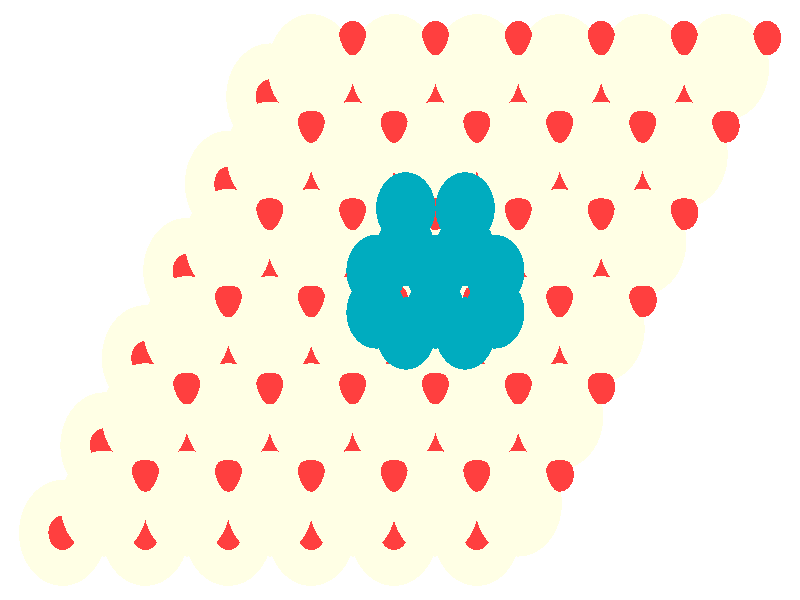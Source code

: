 #include "colors.inc"
#include "finish.inc"

global_settings {assumed_gamma 1 max_trace_level 6}
background {color White}
camera {orthographic
  right -37.48*x up 23.11*y
  direction 1.00*z
  location <0,0,50.00> look_at <0,0,0>}
light_source {<  2.00,   3.00,  40.00> color White
  area_light <0.70, 0, 0>, <0, 0.70, 0>, 3, 3
  adaptive 1 jitter}

#declare simple = finish {phong 0.7}
#declare pale = finish {ambient .5 diffuse .85 roughness .001 specular 0.200 }
#declare intermediate = finish {ambient 0.3 diffuse 0.6 specular 0.10 roughness 0.04 }
#declare vmd = finish {ambient .0 diffuse .65 phong 0.1 phong_size 40. specular 0.500 }
#declare jmol = finish {ambient .2 diffuse .6 specular 1 roughness .001 metallic}
#declare ase2 = finish {ambient 0.05 brilliance 3 diffuse 0.6 metallic specular 0.70 roughness 0.04 reflection 0.15}
#declare ase3 = finish {ambient .15 brilliance 2 diffuse .6 metallic specular 1. roughness .001 reflection .0}
#declare glass = finish {ambient .05 diffuse .3 specular 1. roughness .001}
#declare glass2 = finish {ambient .0 diffuse .3 specular 1. reflection .25 roughness .001}
#declare Rcell = 0.020;
#declare Rbond = 0.100;

#macro atom(LOC, R, COL, TRANS, FIN)
  sphere{LOC, R texture{pigment{color COL transmit TRANS} finish{FIN}}}
#end
#macro constrain(LOC, R, COL, TRANS FIN)
union{torus{R, Rcell rotate 45*z texture{pigment{color COL transmit TRANS} finish{FIN}}}
      torus{R, Rcell rotate -45*z texture{pigment{color COL transmit TRANS} finish{FIN}}}
      translate LOC}
#end

atom(<-15.81,  -8.97,  -8.97>, 2.04, rgb <1.00, 1.00, 0.78>, 0.0, ase3) // #0 
atom(<-13.87,  -5.60,  -8.97>, 2.04, rgb <1.00, 1.00, 0.78>, 0.0, ase3) // #1 
atom(<-11.93,  -8.97,  -8.97>, 2.04, rgb <1.00, 1.00, 0.78>, 0.0, ase3) // #2 
atom(< -9.99,  -5.60,  -8.97>, 2.04, rgb <1.00, 1.00, 0.78>, 0.0, ase3) // #3 
atom(< -9.99,  -7.84,  -8.17>, 0.66, rgb <1.00, 0.05, 0.05>, 0.0, ase3) // #4 
atom(<-13.87,  -5.60,  -6.59>, 0.66, rgb <1.00, 0.05, 0.05>, 0.0, ase3) // #5 
atom(< -8.04,  -4.48,  -8.17>, 0.66, rgb <1.00, 0.05, 0.05>, 0.0, ase3) // #6 
atom(<-15.81,  -8.97,  -6.59>, 0.66, rgb <1.00, 0.05, 0.05>, 0.0, ase3) // #7 
atom(<-13.87,  -7.84,  -8.17>, 0.66, rgb <1.00, 0.05, 0.05>, 0.0, ase3) // #8 
atom(< -9.99,  -5.60,  -6.59>, 0.66, rgb <1.00, 0.05, 0.05>, 0.0, ase3) // #9 
atom(<-11.93,  -4.48,  -8.17>, 0.66, rgb <1.00, 0.05, 0.05>, 0.0, ase3) // #10 
atom(<-11.93,  -8.97,  -6.59>, 0.66, rgb <1.00, 0.05, 0.05>, 0.0, ase3) // #11 
atom(< -8.04,  -4.48,  -5.80>, 2.04, rgb <1.00, 1.00, 0.78>, 0.0, ase3) // #12 
atom(< -9.99,  -7.84,  -5.80>, 2.04, rgb <1.00, 1.00, 0.78>, 0.0, ase3) // #13 
atom(<-11.93,  -4.48,  -5.80>, 2.04, rgb <1.00, 1.00, 0.78>, 0.0, ase3) // #14 
atom(<-13.87,  -7.84,  -5.80>, 2.04, rgb <1.00, 1.00, 0.78>, 0.0, ase3) // #15 
atom(< -9.99,  -3.36,  -5.00>, 0.66, rgb <1.00, 0.05, 0.05>, 0.0, ase3) // #16 
atom(<-11.93,  -6.72,  -5.00>, 0.66, rgb <1.00, 0.05, 0.05>, 0.0, ase3) // #17 
atom(< -6.10,  -3.36,  -5.00>, 0.66, rgb <1.00, 0.05, 0.05>, 0.0, ase3) // #18 
atom(< -8.04,  -6.72,  -5.00>, 0.66, rgb <1.00, 0.05, 0.05>, 0.0, ase3) // #19 
atom(<-11.93,  -2.24,  -8.97>, 2.04, rgb <1.00, 1.00, 0.78>, 0.0, ase3) // #20 
atom(< -9.99,   1.12,  -8.97>, 2.04, rgb <1.00, 1.00, 0.78>, 0.0, ase3) // #21 
atom(< -8.04,  -2.24,  -8.97>, 2.04, rgb <1.00, 1.00, 0.78>, 0.0, ase3) // #22 
atom(< -6.10,   1.12,  -8.97>, 2.04, rgb <1.00, 1.00, 0.78>, 0.0, ase3) // #23 
atom(< -6.10,  -1.12,  -8.17>, 0.66, rgb <1.00, 0.05, 0.05>, 0.0, ase3) // #24 
atom(< -9.99,   1.12,  -6.59>, 0.66, rgb <1.00, 0.05, 0.05>, 0.0, ase3) // #25 
atom(< -4.16,   2.24,  -8.17>, 0.66, rgb <1.00, 0.05, 0.05>, 0.0, ase3) // #26 
atom(<-11.93,  -2.24,  -6.59>, 0.66, rgb <1.00, 0.05, 0.05>, 0.0, ase3) // #27 
atom(< -9.99,  -1.12,  -8.17>, 0.66, rgb <1.00, 0.05, 0.05>, 0.0, ase3) // #28 
atom(< -6.10,   1.12,  -6.59>, 0.66, rgb <1.00, 0.05, 0.05>, 0.0, ase3) // #29 
atom(< -8.04,   2.24,  -8.17>, 0.66, rgb <1.00, 0.05, 0.05>, 0.0, ase3) // #30 
atom(< -8.04,  -2.24,  -6.59>, 0.66, rgb <1.00, 0.05, 0.05>, 0.0, ase3) // #31 
atom(< -4.16,   2.24,  -5.80>, 2.04, rgb <1.00, 1.00, 0.78>, 0.0, ase3) // #32 
atom(< -6.10,  -1.12,  -5.80>, 2.04, rgb <1.00, 1.00, 0.78>, 0.0, ase3) // #33 
atom(< -8.04,   2.24,  -5.80>, 2.04, rgb <1.00, 1.00, 0.78>, 0.0, ase3) // #34 
atom(< -9.99,  -1.12,  -5.80>, 2.04, rgb <1.00, 1.00, 0.78>, 0.0, ase3) // #35 
atom(< -6.10,   3.36,  -5.00>, 0.66, rgb <1.00, 0.05, 0.05>, 0.0, ase3) // #36 
atom(< -8.04,   0.00,  -5.00>, 0.66, rgb <1.00, 0.05, 0.05>, 0.0, ase3) // #37 
atom(< -2.22,   3.36,  -5.00>, 0.66, rgb <1.00, 0.05, 0.05>, 0.0, ase3) // #38 
atom(< -4.16,   0.00,  -5.00>, 0.66, rgb <1.00, 0.05, 0.05>, 0.0, ase3) // #39 
atom(< -8.04,   4.48,  -8.97>, 2.04, rgb <1.00, 1.00, 0.78>, 0.0, ase3) // #40 
atom(< -6.10,   7.84,  -8.97>, 2.04, rgb <1.00, 1.00, 0.78>, 0.0, ase3) // #41 
atom(< -4.16,   4.48,  -8.97>, 2.04, rgb <1.00, 1.00, 0.78>, 0.0, ase3) // #42 
atom(< -2.22,   7.84,  -8.97>, 2.04, rgb <1.00, 1.00, 0.78>, 0.0, ase3) // #43 
atom(< -2.22,   5.60,  -8.17>, 0.66, rgb <1.00, 0.05, 0.05>, 0.0, ase3) // #44 
atom(< -6.10,   7.84,  -6.59>, 0.66, rgb <1.00, 0.05, 0.05>, 0.0, ase3) // #45 
atom(< -0.28,   8.97,  -8.17>, 0.66, rgb <1.00, 0.05, 0.05>, 0.0, ase3) // #46 
atom(< -8.04,   4.48,  -6.59>, 0.66, rgb <1.00, 0.05, 0.05>, 0.0, ase3) // #47 
atom(< -6.10,   5.60,  -8.17>, 0.66, rgb <1.00, 0.05, 0.05>, 0.0, ase3) // #48 
atom(< -2.22,   7.84,  -6.59>, 0.66, rgb <1.00, 0.05, 0.05>, 0.0, ase3) // #49 
atom(< -4.16,   8.97,  -8.17>, 0.66, rgb <1.00, 0.05, 0.05>, 0.0, ase3) // #50 
atom(< -4.16,   4.48,  -6.59>, 0.66, rgb <1.00, 0.05, 0.05>, 0.0, ase3) // #51 
atom(< -0.28,   8.97,  -5.80>, 2.04, rgb <1.00, 1.00, 0.78>, 0.0, ase3) // #52 
atom(< -2.22,   5.60,  -5.80>, 2.04, rgb <1.00, 1.00, 0.78>, 0.0, ase3) // #53 
atom(< -4.16,   8.97,  -5.80>, 2.04, rgb <1.00, 1.00, 0.78>, 0.0, ase3) // #54 
atom(< -6.10,   5.60,  -5.80>, 2.04, rgb <1.00, 1.00, 0.78>, 0.0, ase3) // #55 
atom(< -2.22,  10.09,  -5.00>, 0.66, rgb <1.00, 0.05, 0.05>, 0.0, ase3) // #56 
atom(< -4.16,   6.72,  -5.00>, 0.66, rgb <1.00, 0.05, 0.05>, 0.0, ase3) // #57 
atom(<  1.66,  10.09,  -5.00>, 0.66, rgb <1.00, 0.05, 0.05>, 0.0, ase3) // #58 
atom(< -0.28,   6.72,  -5.00>, 0.66, rgb <1.00, 0.05, 0.05>, 0.0, ase3) // #59 
atom(< -8.04,  -8.97,  -8.97>, 2.04, rgb <1.00, 1.00, 0.78>, 0.0, ase3) // #60 
atom(< -6.10,  -5.60,  -8.97>, 2.04, rgb <1.00, 1.00, 0.78>, 0.0, ase3) // #61 
atom(< -4.16,  -8.97,  -8.97>, 2.04, rgb <1.00, 1.00, 0.78>, 0.0, ase3) // #62 
atom(< -2.22,  -5.60,  -8.97>, 2.04, rgb <1.00, 1.00, 0.78>, 0.0, ase3) // #63 
atom(< -2.22,  -7.84,  -8.17>, 0.66, rgb <1.00, 0.05, 0.05>, 0.0, ase3) // #64 
atom(< -6.10,  -5.60,  -6.59>, 0.66, rgb <1.00, 0.05, 0.05>, 0.0, ase3) // #65 
atom(< -0.28,  -4.48,  -8.17>, 0.66, rgb <1.00, 0.05, 0.05>, 0.0, ase3) // #66 
atom(< -8.04,  -8.97,  -6.59>, 0.66, rgb <1.00, 0.05, 0.05>, 0.0, ase3) // #67 
atom(< -6.10,  -7.84,  -8.17>, 0.66, rgb <1.00, 0.05, 0.05>, 0.0, ase3) // #68 
atom(< -2.22,  -5.60,  -6.59>, 0.66, rgb <1.00, 0.05, 0.05>, 0.0, ase3) // #69 
atom(< -4.16,  -4.48,  -8.17>, 0.66, rgb <1.00, 0.05, 0.05>, 0.0, ase3) // #70 
atom(< -4.16,  -8.97,  -6.59>, 0.66, rgb <1.00, 0.05, 0.05>, 0.0, ase3) // #71 
atom(< -0.28,  -4.48,  -5.80>, 2.04, rgb <1.00, 1.00, 0.78>, 0.0, ase3) // #72 
atom(< -2.22,  -7.84,  -5.80>, 2.04, rgb <1.00, 1.00, 0.78>, 0.0, ase3) // #73 
atom(< -4.16,  -4.48,  -5.80>, 2.04, rgb <1.00, 1.00, 0.78>, 0.0, ase3) // #74 
atom(< -6.10,  -7.84,  -5.80>, 2.04, rgb <1.00, 1.00, 0.78>, 0.0, ase3) // #75 
atom(< -2.22,  -3.36,  -5.00>, 0.66, rgb <1.00, 0.05, 0.05>, 0.0, ase3) // #76 
atom(< -4.16,  -6.72,  -5.00>, 0.66, rgb <1.00, 0.05, 0.05>, 0.0, ase3) // #77 
atom(<  1.66,  -3.36,  -5.00>, 0.66, rgb <1.00, 0.05, 0.05>, 0.0, ase3) // #78 
atom(< -0.28,  -6.72,  -5.00>, 0.66, rgb <1.00, 0.05, 0.05>, 0.0, ase3) // #79 
atom(< -4.16,  -2.24,  -8.97>, 2.04, rgb <1.00, 1.00, 0.78>, 0.0, ase3) // #80 
atom(< -2.22,   1.12,  -8.97>, 2.04, rgb <1.00, 1.00, 0.78>, 0.0, ase3) // #81 
atom(< -0.28,  -2.24,  -8.97>, 2.04, rgb <1.00, 1.00, 0.78>, 0.0, ase3) // #82 
atom(<  1.66,   1.12,  -8.97>, 2.04, rgb <1.00, 1.00, 0.78>, 0.0, ase3) // #83 
atom(<  1.66,  -1.12,  -8.17>, 0.66, rgb <1.00, 0.05, 0.05>, 0.0, ase3) // #84 
atom(< -2.22,   1.12,  -6.59>, 0.66, rgb <1.00, 0.05, 0.05>, 0.0, ase3) // #85 
atom(<  3.60,   2.24,  -8.17>, 0.66, rgb <1.00, 0.05, 0.05>, 0.0, ase3) // #86 
atom(< -4.16,  -2.24,  -6.59>, 0.66, rgb <1.00, 0.05, 0.05>, 0.0, ase3) // #87 
atom(< -2.22,  -1.12,  -8.17>, 0.66, rgb <1.00, 0.05, 0.05>, 0.0, ase3) // #88 
atom(<  1.66,   1.12,  -4.54>, 0.66, rgb <1.00, 0.05, 0.05>, 0.0, ase3) // #89 
atom(< -0.28,   2.24,  -8.17>, 0.66, rgb <1.00, 0.05, 0.05>, 0.0, ase3) // #90 
atom(< -0.28,  -2.24,  -6.59>, 0.66, rgb <1.00, 0.05, 0.05>, 0.0, ase3) // #91 
atom(<  3.60,   2.24,  -5.80>, 2.04, rgb <1.00, 1.00, 0.78>, 0.0, ase3) // #92 
atom(<  1.66,  -1.12,  -5.80>, 2.04, rgb <1.00, 1.00, 0.78>, 0.0, ase3) // #93 
atom(< -0.28,   2.24,  -5.80>, 2.04, rgb <1.00, 1.00, 0.78>, 0.0, ase3) // #94 
atom(< -2.22,  -1.12,  -5.80>, 2.04, rgb <1.00, 1.00, 0.78>, 0.0, ase3) // #95 
atom(<  1.66,   3.36,  -5.00>, 0.66, rgb <1.00, 0.05, 0.05>, 0.0, ase3) // #96 
atom(< -0.28,   0.00,  -5.00>, 0.66, rgb <1.00, 0.05, 0.05>, 0.0, ase3) // #97 
atom(<  5.54,   3.36,  -5.00>, 0.66, rgb <1.00, 0.05, 0.05>, 0.0, ase3) // #98 
atom(<  3.60,   0.00,  -5.00>, 0.66, rgb <1.00, 0.05, 0.05>, 0.0, ase3) // #99 
atom(< -0.28,   4.48,  -8.97>, 2.04, rgb <1.00, 1.00, 0.78>, 0.0, ase3) // #100 
atom(<  1.66,   7.84,  -8.97>, 2.04, rgb <1.00, 1.00, 0.78>, 0.0, ase3) // #101 
atom(<  3.60,   4.48,  -8.97>, 2.04, rgb <1.00, 1.00, 0.78>, 0.0, ase3) // #102 
atom(<  5.54,   7.84,  -8.97>, 2.04, rgb <1.00, 1.00, 0.78>, 0.0, ase3) // #103 
atom(<  5.54,   5.60,  -8.17>, 0.66, rgb <1.00, 0.05, 0.05>, 0.0, ase3) // #104 
atom(<  1.66,   7.84,  -6.59>, 0.66, rgb <1.00, 0.05, 0.05>, 0.0, ase3) // #105 
atom(<  7.48,   8.97,  -8.17>, 0.66, rgb <1.00, 0.05, 0.05>, 0.0, ase3) // #106 
atom(< -0.28,   4.48,  -6.59>, 0.66, rgb <1.00, 0.05, 0.05>, 0.0, ase3) // #107 
atom(<  1.66,   5.60,  -8.17>, 0.66, rgb <1.00, 0.05, 0.05>, 0.0, ase3) // #108 
atom(<  5.54,   7.84,  -6.59>, 0.66, rgb <1.00, 0.05, 0.05>, 0.0, ase3) // #109 
atom(<  3.60,   8.97,  -8.17>, 0.66, rgb <1.00, 0.05, 0.05>, 0.0, ase3) // #110 
atom(<  3.60,   4.48,  -6.59>, 0.66, rgb <1.00, 0.05, 0.05>, 0.0, ase3) // #111 
atom(<  7.48,   8.97,  -5.80>, 2.04, rgb <1.00, 1.00, 0.78>, 0.0, ase3) // #112 
atom(<  5.54,   5.60,  -5.80>, 2.04, rgb <1.00, 1.00, 0.78>, 0.0, ase3) // #113 
atom(<  3.60,   8.97,  -5.80>, 2.04, rgb <1.00, 1.00, 0.78>, 0.0, ase3) // #114 
atom(<  1.66,   5.60,  -5.80>, 2.04, rgb <1.00, 1.00, 0.78>, 0.0, ase3) // #115 
atom(<  5.54,  10.09,  -5.00>, 0.66, rgb <1.00, 0.05, 0.05>, 0.0, ase3) // #116 
atom(<  3.60,   6.72,  -5.00>, 0.66, rgb <1.00, 0.05, 0.05>, 0.0, ase3) // #117 
atom(<  9.42,  10.09,  -5.00>, 0.66, rgb <1.00, 0.05, 0.05>, 0.0, ase3) // #118 
atom(<  7.48,   6.72,  -5.00>, 0.66, rgb <1.00, 0.05, 0.05>, 0.0, ase3) // #119 
atom(< -0.28,  -8.97,  -8.97>, 2.04, rgb <1.00, 1.00, 0.78>, 0.0, ase3) // #120 
atom(<  1.66,  -5.60,  -8.97>, 2.04, rgb <1.00, 1.00, 0.78>, 0.0, ase3) // #121 
atom(<  3.60,  -8.97,  -8.97>, 2.04, rgb <1.00, 1.00, 0.78>, 0.0, ase3) // #122 
atom(<  5.54,  -5.60,  -8.97>, 2.04, rgb <1.00, 1.00, 0.78>, 0.0, ase3) // #123 
atom(<  5.54,  -7.84,  -8.17>, 0.66, rgb <1.00, 0.05, 0.05>, 0.0, ase3) // #124 
atom(<  1.66,  -5.60,  -6.59>, 0.66, rgb <1.00, 0.05, 0.05>, 0.0, ase3) // #125 
atom(<  7.48,  -4.48,  -8.17>, 0.66, rgb <1.00, 0.05, 0.05>, 0.0, ase3) // #126 
atom(< -0.28,  -8.97,  -6.59>, 0.66, rgb <1.00, 0.05, 0.05>, 0.0, ase3) // #127 
atom(<  1.66,  -7.84,  -8.17>, 0.66, rgb <1.00, 0.05, 0.05>, 0.0, ase3) // #128 
atom(<  5.54,  -5.60,  -6.59>, 0.66, rgb <1.00, 0.05, 0.05>, 0.0, ase3) // #129 
atom(<  3.60,  -4.48,  -8.17>, 0.66, rgb <1.00, 0.05, 0.05>, 0.0, ase3) // #130 
atom(<  3.60,  -8.97,  -6.59>, 0.66, rgb <1.00, 0.05, 0.05>, 0.0, ase3) // #131 
atom(<  7.48,  -4.48,  -5.80>, 2.04, rgb <1.00, 1.00, 0.78>, 0.0, ase3) // #132 
atom(<  5.54,  -7.84,  -5.80>, 2.04, rgb <1.00, 1.00, 0.78>, 0.0, ase3) // #133 
atom(<  3.60,  -4.48,  -5.80>, 2.04, rgb <1.00, 1.00, 0.78>, 0.0, ase3) // #134 
atom(<  1.66,  -7.84,  -5.80>, 2.04, rgb <1.00, 1.00, 0.78>, 0.0, ase3) // #135 
atom(<  5.54,  -3.36,  -5.00>, 0.66, rgb <1.00, 0.05, 0.05>, 0.0, ase3) // #136 
atom(<  3.60,  -6.72,  -5.00>, 0.66, rgb <1.00, 0.05, 0.05>, 0.0, ase3) // #137 
atom(<  9.42,  -3.36,  -5.00>, 0.66, rgb <1.00, 0.05, 0.05>, 0.0, ase3) // #138 
atom(<  7.48,  -6.72,  -5.00>, 0.66, rgb <1.00, 0.05, 0.05>, 0.0, ase3) // #139 
atom(<  3.60,  -2.24,  -8.97>, 2.04, rgb <1.00, 1.00, 0.78>, 0.0, ase3) // #140 
atom(<  5.54,   1.12,  -8.97>, 2.04, rgb <1.00, 1.00, 0.78>, 0.0, ase3) // #141 
atom(<  7.48,  -2.24,  -8.97>, 2.04, rgb <1.00, 1.00, 0.78>, 0.0, ase3) // #142 
atom(<  9.42,   1.12,  -8.97>, 2.04, rgb <1.00, 1.00, 0.78>, 0.0, ase3) // #143 
atom(<  9.42,  -1.12,  -8.17>, 0.66, rgb <1.00, 0.05, 0.05>, 0.0, ase3) // #144 
atom(<  5.54,   1.12,  -6.59>, 0.66, rgb <1.00, 0.05, 0.05>, 0.0, ase3) // #145 
atom(< 11.37,   2.24,  -8.17>, 0.66, rgb <1.00, 0.05, 0.05>, 0.0, ase3) // #146 
atom(<  3.60,  -2.24,  -6.59>, 0.66, rgb <1.00, 0.05, 0.05>, 0.0, ase3) // #147 
atom(<  5.54,  -1.12,  -8.17>, 0.66, rgb <1.00, 0.05, 0.05>, 0.0, ase3) // #148 
atom(<  9.42,   1.12,  -6.59>, 0.66, rgb <1.00, 0.05, 0.05>, 0.0, ase3) // #149 
atom(<  7.48,   2.24,  -8.17>, 0.66, rgb <1.00, 0.05, 0.05>, 0.0, ase3) // #150 
atom(<  7.48,  -2.24,  -6.59>, 0.66, rgb <1.00, 0.05, 0.05>, 0.0, ase3) // #151 
atom(< 11.37,   2.24,  -5.80>, 2.04, rgb <1.00, 1.00, 0.78>, 0.0, ase3) // #152 
atom(<  9.42,  -1.12,  -5.80>, 2.04, rgb <1.00, 1.00, 0.78>, 0.0, ase3) // #153 
atom(<  7.48,   2.24,  -5.80>, 2.04, rgb <1.00, 1.00, 0.78>, 0.0, ase3) // #154 
atom(<  5.54,  -1.12,  -5.80>, 2.04, rgb <1.00, 1.00, 0.78>, 0.0, ase3) // #155 
atom(<  9.42,   3.36,  -5.00>, 0.66, rgb <1.00, 0.05, 0.05>, 0.0, ase3) // #156 
atom(<  7.48,   0.00,  -5.00>, 0.66, rgb <1.00, 0.05, 0.05>, 0.0, ase3) // #157 
atom(< 13.31,   3.36,  -5.00>, 0.66, rgb <1.00, 0.05, 0.05>, 0.0, ase3) // #158 
atom(< 11.37,   0.00,  -5.00>, 0.66, rgb <1.00, 0.05, 0.05>, 0.0, ase3) // #159 
atom(<  7.48,   4.48,  -8.97>, 2.04, rgb <1.00, 1.00, 0.78>, 0.0, ase3) // #160 
atom(<  9.42,   7.84,  -8.97>, 2.04, rgb <1.00, 1.00, 0.78>, 0.0, ase3) // #161 
atom(< 11.37,   4.48,  -8.97>, 2.04, rgb <1.00, 1.00, 0.78>, 0.0, ase3) // #162 
atom(< 13.31,   7.84,  -8.97>, 2.04, rgb <1.00, 1.00, 0.78>, 0.0, ase3) // #163 
atom(< 13.31,   5.60,  -8.17>, 0.66, rgb <1.00, 0.05, 0.05>, 0.0, ase3) // #164 
atom(<  9.42,   7.84,  -6.59>, 0.66, rgb <1.00, 0.05, 0.05>, 0.0, ase3) // #165 
atom(< 15.25,   8.97,  -8.17>, 0.66, rgb <1.00, 0.05, 0.05>, 0.0, ase3) // #166 
atom(<  7.48,   4.48,  -6.59>, 0.66, rgb <1.00, 0.05, 0.05>, 0.0, ase3) // #167 
atom(<  9.42,   5.60,  -8.17>, 0.66, rgb <1.00, 0.05, 0.05>, 0.0, ase3) // #168 
atom(< 13.31,   7.84,  -6.59>, 0.66, rgb <1.00, 0.05, 0.05>, 0.0, ase3) // #169 
atom(< 11.37,   8.97,  -8.17>, 0.66, rgb <1.00, 0.05, 0.05>, 0.0, ase3) // #170 
atom(< 11.37,   4.48,  -6.59>, 0.66, rgb <1.00, 0.05, 0.05>, 0.0, ase3) // #171 
atom(< 15.25,   8.97,  -5.80>, 2.04, rgb <1.00, 1.00, 0.78>, 0.0, ase3) // #172 
atom(< 13.31,   5.60,  -5.80>, 2.04, rgb <1.00, 1.00, 0.78>, 0.0, ase3) // #173 
atom(< 11.37,   8.97,  -5.80>, 2.04, rgb <1.00, 1.00, 0.78>, 0.0, ase3) // #174 
atom(<  9.42,   5.60,  -5.80>, 2.04, rgb <1.00, 1.00, 0.78>, 0.0, ase3) // #175 
atom(< 13.31,  10.09,  -5.00>, 0.66, rgb <1.00, 0.05, 0.05>, 0.0, ase3) // #176 
atom(< 11.37,   6.72,  -5.00>, 0.66, rgb <1.00, 0.05, 0.05>, 0.0, ase3) // #177 
atom(< 17.19,  10.09,  -5.00>, 0.66, rgb <1.00, 0.05, 0.05>, 0.0, ase3) // #178 
atom(< 15.25,   6.72,  -5.00>, 0.66, rgb <1.00, 0.05, 0.05>, 0.0, ase3) // #179 
atom(<  1.66,   1.12,  -2.27>, 1.39, rgb <0.00, 0.41, 0.52>, 0.0, ase3) // #180 
atom(<  4.44,   1.12,  -2.27>, 1.39, rgb <0.00, 0.41, 0.52>, 0.0, ase3) // #181 
atom(<  3.05,   3.53,  -2.27>, 1.39, rgb <0.00, 0.41, 0.52>, 0.0, ase3) // #182 
atom(<  3.05,  -1.29,  -2.27>, 1.39, rgb <0.00, 0.41, 0.52>, 0.0, ase3) // #183 
atom(< -1.12,   1.12,  -2.27>, 1.39, rgb <0.00, 0.41, 0.52>, 0.0, ase3) // #184 
atom(<  0.27,  -1.29,  -2.27>, 1.39, rgb <0.00, 0.41, 0.52>, 0.0, ase3) // #185 
atom(<  0.27,   3.53,  -2.27>, 1.39, rgb <0.00, 0.41, 0.52>, 0.0, ase3) // #186 
atom(<  0.27,   1.92,   0.00>, 1.39, rgb <0.00, 0.41, 0.52>, 0.0, ase3) // #187 
atom(<  3.05,   1.92,   0.00>, 1.39, rgb <0.00, 0.41, 0.52>, 0.0, ase3) // #188 
atom(< -1.12,  -0.48,   0.00>, 1.39, rgb <0.00, 0.41, 0.52>, 0.0, ase3) // #189 
atom(<  1.66,  -0.48,   0.00>, 1.39, rgb <0.00, 0.41, 0.52>, 0.0, ase3) // #190 
atom(<  4.44,  -0.48,   0.00>, 1.39, rgb <0.00, 0.41, 0.52>, 0.0, ase3) // #191 
